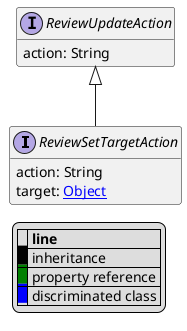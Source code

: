 @startuml

hide empty fields
hide empty methods
legend
|= |= line |
|<back:black>   </back>| inheritance |
|<back:green>   </back>| property reference |
|<back:blue>   </back>| discriminated class |
endlegend
interface ReviewSetTargetAction [[ReviewSetTargetAction.svg]] extends ReviewUpdateAction {
    action: String
    target: [[Object.svg Object]]
}
interface ReviewUpdateAction [[ReviewUpdateAction.svg]]  {
    action: String
}





@enduml
